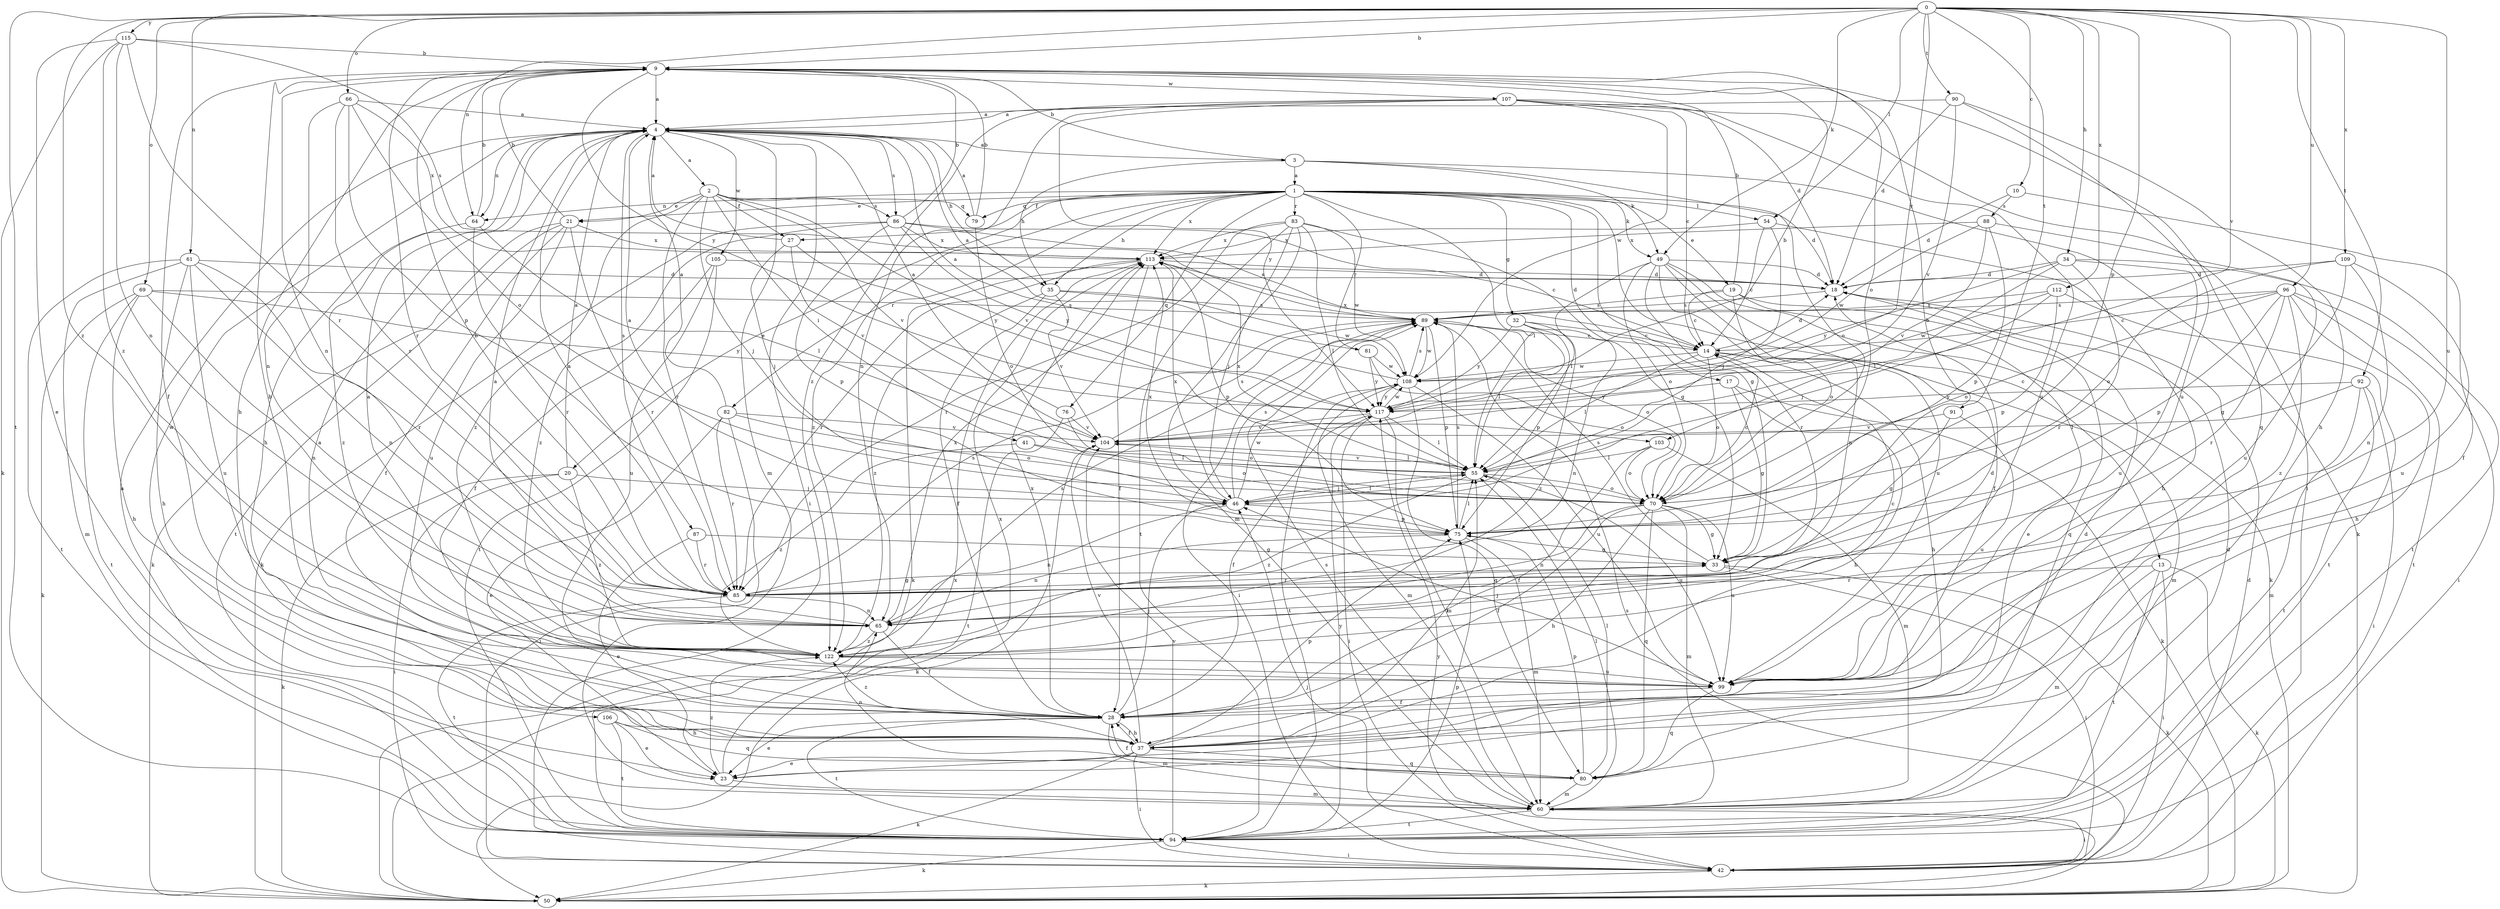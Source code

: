 strict digraph  {
0;
1;
2;
3;
4;
9;
10;
13;
14;
17;
18;
19;
20;
21;
23;
27;
28;
32;
33;
34;
35;
37;
41;
42;
46;
49;
50;
54;
55;
60;
61;
64;
65;
66;
69;
70;
75;
76;
79;
80;
81;
82;
83;
85;
86;
87;
88;
89;
90;
91;
92;
94;
96;
99;
103;
104;
105;
106;
107;
108;
109;
112;
113;
115;
117;
122;
0 -> 9  [label=b];
0 -> 10  [label=c];
0 -> 34  [label=h];
0 -> 49  [label=k];
0 -> 54  [label=l];
0 -> 61  [label=n];
0 -> 64  [label=n];
0 -> 66  [label=o];
0 -> 69  [label=o];
0 -> 75  [label=p];
0 -> 90  [label=t];
0 -> 91  [label=t];
0 -> 92  [label=t];
0 -> 94  [label=t];
0 -> 96  [label=u];
0 -> 99  [label=u];
0 -> 103  [label=v];
0 -> 109  [label=x];
0 -> 112  [label=x];
0 -> 115  [label=y];
0 -> 117  [label=y];
0 -> 122  [label=z];
1 -> 13  [label=c];
1 -> 17  [label=d];
1 -> 18  [label=d];
1 -> 19  [label=e];
1 -> 20  [label=e];
1 -> 21  [label=e];
1 -> 27  [label=f];
1 -> 32  [label=g];
1 -> 33  [label=g];
1 -> 35  [label=h];
1 -> 49  [label=k];
1 -> 54  [label=l];
1 -> 55  [label=l];
1 -> 64  [label=n];
1 -> 76  [label=q];
1 -> 79  [label=q];
1 -> 81  [label=r];
1 -> 82  [label=r];
1 -> 83  [label=r];
1 -> 113  [label=x];
1 -> 122  [label=z];
2 -> 21  [label=e];
2 -> 27  [label=f];
2 -> 41  [label=i];
2 -> 46  [label=j];
2 -> 79  [label=q];
2 -> 85  [label=r];
2 -> 86  [label=s];
2 -> 103  [label=v];
2 -> 104  [label=v];
2 -> 122  [label=z];
3 -> 1  [label=a];
3 -> 9  [label=b];
3 -> 35  [label=h];
3 -> 49  [label=k];
3 -> 50  [label=k];
3 -> 70  [label=o];
4 -> 2  [label=a];
4 -> 3  [label=a];
4 -> 35  [label=h];
4 -> 37  [label=h];
4 -> 42  [label=i];
4 -> 60  [label=m];
4 -> 64  [label=n];
4 -> 86  [label=s];
4 -> 87  [label=s];
4 -> 105  [label=w];
4 -> 106  [label=w];
9 -> 4  [label=a];
9 -> 28  [label=f];
9 -> 37  [label=h];
9 -> 65  [label=n];
9 -> 70  [label=o];
9 -> 80  [label=q];
9 -> 85  [label=r];
9 -> 107  [label=w];
9 -> 117  [label=y];
10 -> 18  [label=d];
10 -> 28  [label=f];
10 -> 88  [label=s];
13 -> 42  [label=i];
13 -> 50  [label=k];
13 -> 60  [label=m];
13 -> 85  [label=r];
13 -> 94  [label=t];
14 -> 18  [label=d];
14 -> 37  [label=h];
14 -> 55  [label=l];
14 -> 60  [label=m];
14 -> 70  [label=o];
14 -> 108  [label=w];
14 -> 113  [label=x];
17 -> 33  [label=g];
17 -> 37  [label=h];
17 -> 50  [label=k];
17 -> 117  [label=y];
18 -> 89  [label=s];
19 -> 9  [label=b];
19 -> 14  [label=c];
19 -> 23  [label=e];
19 -> 70  [label=o];
19 -> 80  [label=q];
19 -> 89  [label=s];
20 -> 4  [label=a];
20 -> 42  [label=i];
20 -> 46  [label=j];
20 -> 50  [label=k];
20 -> 122  [label=z];
21 -> 9  [label=b];
21 -> 28  [label=f];
21 -> 50  [label=k];
21 -> 85  [label=r];
21 -> 94  [label=t];
21 -> 99  [label=u];
21 -> 113  [label=x];
23 -> 18  [label=d];
23 -> 60  [label=m];
23 -> 113  [label=x];
23 -> 122  [label=z];
27 -> 4  [label=a];
27 -> 46  [label=j];
27 -> 104  [label=v];
27 -> 117  [label=y];
28 -> 9  [label=b];
28 -> 23  [label=e];
28 -> 37  [label=h];
28 -> 46  [label=j];
28 -> 60  [label=m];
28 -> 94  [label=t];
28 -> 113  [label=x];
28 -> 122  [label=z];
32 -> 14  [label=c];
32 -> 55  [label=l];
32 -> 65  [label=n];
32 -> 75  [label=p];
32 -> 117  [label=y];
32 -> 122  [label=z];
33 -> 9  [label=b];
33 -> 42  [label=i];
33 -> 50  [label=k];
33 -> 85  [label=r];
33 -> 89  [label=s];
34 -> 18  [label=d];
34 -> 55  [label=l];
34 -> 85  [label=r];
34 -> 94  [label=t];
34 -> 99  [label=u];
34 -> 117  [label=y];
35 -> 28  [label=f];
35 -> 89  [label=s];
35 -> 104  [label=v];
35 -> 108  [label=w];
35 -> 122  [label=z];
37 -> 4  [label=a];
37 -> 23  [label=e];
37 -> 28  [label=f];
37 -> 42  [label=i];
37 -> 50  [label=k];
37 -> 55  [label=l];
37 -> 75  [label=p];
37 -> 80  [label=q];
37 -> 104  [label=v];
41 -> 55  [label=l];
41 -> 70  [label=o];
41 -> 122  [label=z];
42 -> 18  [label=d];
42 -> 46  [label=j];
42 -> 50  [label=k];
46 -> 4  [label=a];
46 -> 55  [label=l];
46 -> 65  [label=n];
46 -> 75  [label=p];
46 -> 89  [label=s];
46 -> 108  [label=w];
46 -> 113  [label=x];
49 -> 18  [label=d];
49 -> 28  [label=f];
49 -> 50  [label=k];
49 -> 55  [label=l];
49 -> 65  [label=n];
49 -> 70  [label=o];
49 -> 85  [label=r];
49 -> 99  [label=u];
50 -> 89  [label=s];
50 -> 113  [label=x];
50 -> 117  [label=y];
54 -> 14  [label=c];
54 -> 37  [label=h];
54 -> 46  [label=j];
54 -> 113  [label=x];
55 -> 46  [label=j];
55 -> 70  [label=o];
55 -> 99  [label=u];
55 -> 104  [label=v];
55 -> 113  [label=x];
55 -> 122  [label=z];
60 -> 18  [label=d];
60 -> 42  [label=i];
60 -> 55  [label=l];
60 -> 89  [label=s];
60 -> 94  [label=t];
61 -> 18  [label=d];
61 -> 37  [label=h];
61 -> 60  [label=m];
61 -> 65  [label=n];
61 -> 85  [label=r];
61 -> 94  [label=t];
61 -> 99  [label=u];
64 -> 9  [label=b];
64 -> 55  [label=l];
64 -> 85  [label=r];
64 -> 122  [label=z];
65 -> 4  [label=a];
65 -> 28  [label=f];
65 -> 113  [label=x];
65 -> 122  [label=z];
66 -> 4  [label=a];
66 -> 65  [label=n];
66 -> 70  [label=o];
66 -> 75  [label=p];
66 -> 85  [label=r];
66 -> 113  [label=x];
69 -> 37  [label=h];
69 -> 50  [label=k];
69 -> 65  [label=n];
69 -> 89  [label=s];
69 -> 94  [label=t];
69 -> 117  [label=y];
70 -> 14  [label=c];
70 -> 28  [label=f];
70 -> 33  [label=g];
70 -> 37  [label=h];
70 -> 60  [label=m];
70 -> 65  [label=n];
70 -> 80  [label=q];
70 -> 99  [label=u];
75 -> 33  [label=g];
75 -> 55  [label=l];
75 -> 60  [label=m];
75 -> 65  [label=n];
75 -> 89  [label=s];
75 -> 113  [label=x];
76 -> 4  [label=a];
76 -> 70  [label=o];
76 -> 94  [label=t];
76 -> 104  [label=v];
79 -> 4  [label=a];
79 -> 9  [label=b];
79 -> 70  [label=o];
80 -> 28  [label=f];
80 -> 55  [label=l];
80 -> 60  [label=m];
80 -> 65  [label=n];
80 -> 75  [label=p];
81 -> 4  [label=a];
81 -> 70  [label=o];
81 -> 108  [label=w];
81 -> 117  [label=y];
82 -> 4  [label=a];
82 -> 23  [label=e];
82 -> 42  [label=i];
82 -> 70  [label=o];
82 -> 85  [label=r];
82 -> 104  [label=v];
83 -> 33  [label=g];
83 -> 46  [label=j];
83 -> 55  [label=l];
83 -> 60  [label=m];
83 -> 85  [label=r];
83 -> 94  [label=t];
83 -> 108  [label=w];
83 -> 113  [label=x];
85 -> 4  [label=a];
85 -> 9  [label=b];
85 -> 33  [label=g];
85 -> 65  [label=n];
85 -> 89  [label=s];
85 -> 94  [label=t];
86 -> 9  [label=b];
86 -> 14  [label=c];
86 -> 50  [label=k];
86 -> 75  [label=p];
86 -> 89  [label=s];
86 -> 113  [label=x];
86 -> 117  [label=y];
86 -> 122  [label=z];
87 -> 23  [label=e];
87 -> 33  [label=g];
87 -> 85  [label=r];
88 -> 75  [label=p];
88 -> 99  [label=u];
88 -> 104  [label=v];
88 -> 108  [label=w];
88 -> 113  [label=x];
89 -> 14  [label=c];
89 -> 42  [label=i];
89 -> 70  [label=o];
89 -> 75  [label=p];
89 -> 108  [label=w];
90 -> 4  [label=a];
90 -> 18  [label=d];
90 -> 37  [label=h];
90 -> 99  [label=u];
90 -> 104  [label=v];
91 -> 33  [label=g];
91 -> 99  [label=u];
91 -> 104  [label=v];
92 -> 42  [label=i];
92 -> 55  [label=l];
92 -> 60  [label=m];
92 -> 94  [label=t];
92 -> 117  [label=y];
94 -> 4  [label=a];
94 -> 42  [label=i];
94 -> 50  [label=k];
94 -> 75  [label=p];
94 -> 104  [label=v];
94 -> 117  [label=y];
96 -> 14  [label=c];
96 -> 37  [label=h];
96 -> 42  [label=i];
96 -> 70  [label=o];
96 -> 75  [label=p];
96 -> 85  [label=r];
96 -> 89  [label=s];
96 -> 94  [label=t];
96 -> 122  [label=z];
99 -> 28  [label=f];
99 -> 46  [label=j];
99 -> 80  [label=q];
103 -> 28  [label=f];
103 -> 55  [label=l];
103 -> 60  [label=m];
103 -> 70  [label=o];
104 -> 50  [label=k];
104 -> 55  [label=l];
104 -> 89  [label=s];
105 -> 18  [label=d];
105 -> 28  [label=f];
105 -> 94  [label=t];
105 -> 99  [label=u];
106 -> 23  [label=e];
106 -> 37  [label=h];
106 -> 80  [label=q];
106 -> 94  [label=t];
107 -> 4  [label=a];
107 -> 14  [label=c];
107 -> 18  [label=d];
107 -> 42  [label=i];
107 -> 65  [label=n];
107 -> 99  [label=u];
107 -> 108  [label=w];
107 -> 117  [label=y];
107 -> 122  [label=z];
108 -> 4  [label=a];
108 -> 60  [label=m];
108 -> 80  [label=q];
108 -> 89  [label=s];
108 -> 94  [label=t];
108 -> 99  [label=u];
108 -> 117  [label=y];
109 -> 18  [label=d];
109 -> 33  [label=g];
109 -> 65  [label=n];
109 -> 70  [label=o];
109 -> 99  [label=u];
112 -> 46  [label=j];
112 -> 75  [label=p];
112 -> 89  [label=s];
112 -> 94  [label=t];
112 -> 108  [label=w];
113 -> 18  [label=d];
113 -> 28  [label=f];
113 -> 50  [label=k];
113 -> 75  [label=p];
113 -> 85  [label=r];
115 -> 9  [label=b];
115 -> 23  [label=e];
115 -> 50  [label=k];
115 -> 65  [label=n];
115 -> 85  [label=r];
115 -> 89  [label=s];
115 -> 122  [label=z];
117 -> 9  [label=b];
117 -> 28  [label=f];
117 -> 42  [label=i];
117 -> 55  [label=l];
117 -> 60  [label=m];
117 -> 104  [label=v];
117 -> 108  [label=w];
122 -> 4  [label=a];
122 -> 14  [label=c];
122 -> 18  [label=d];
122 -> 89  [label=s];
122 -> 99  [label=u];
}
